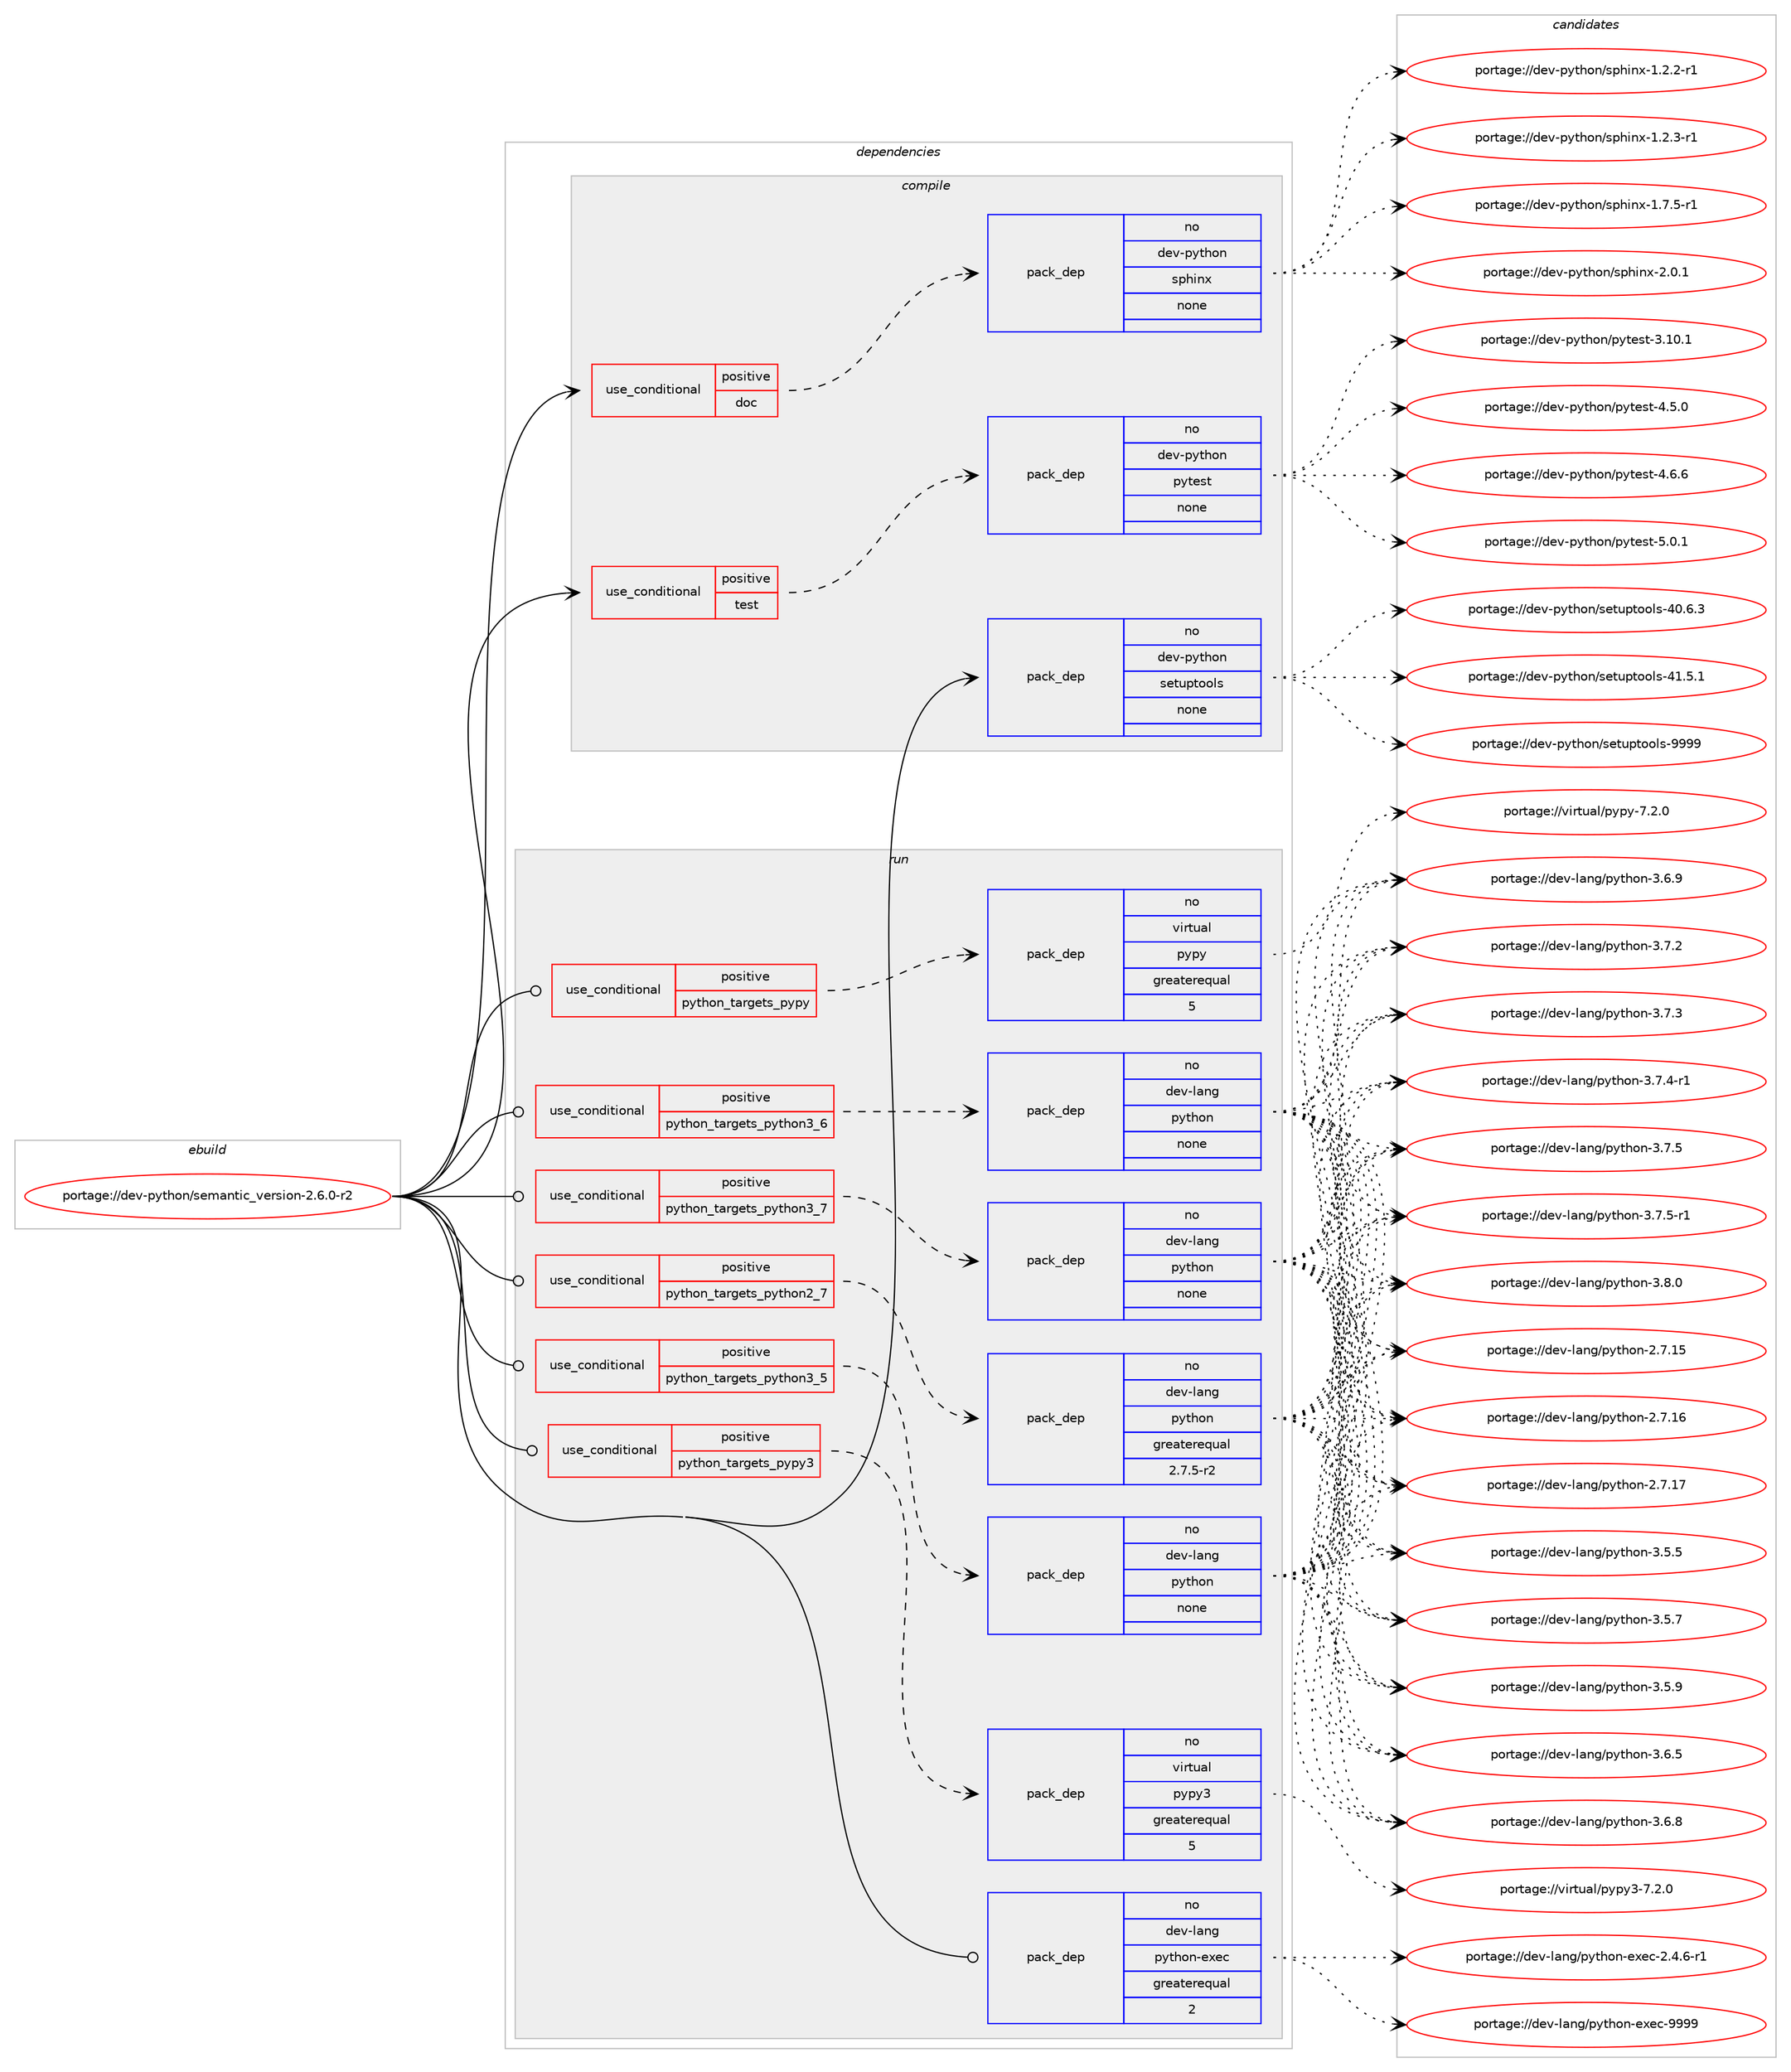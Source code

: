 digraph prolog {

# *************
# Graph options
# *************

newrank=true;
concentrate=true;
compound=true;
graph [rankdir=LR,fontname=Helvetica,fontsize=10,ranksep=1.5];#, ranksep=2.5, nodesep=0.2];
edge  [arrowhead=vee];
node  [fontname=Helvetica,fontsize=10];

# **********
# The ebuild
# **********

subgraph cluster_leftcol {
color=gray;
rank=same;
label=<<i>ebuild</i>>;
id [label="portage://dev-python/semantic_version-2.6.0-r2", color=red, width=4, href="../dev-python/semantic_version-2.6.0-r2.svg"];
}

# ****************
# The dependencies
# ****************

subgraph cluster_midcol {
color=gray;
label=<<i>dependencies</i>>;
subgraph cluster_compile {
fillcolor="#eeeeee";
style=filled;
label=<<i>compile</i>>;
subgraph cond38459 {
dependency171734 [label=<<TABLE BORDER="0" CELLBORDER="1" CELLSPACING="0" CELLPADDING="4"><TR><TD ROWSPAN="3" CELLPADDING="10">use_conditional</TD></TR><TR><TD>positive</TD></TR><TR><TD>doc</TD></TR></TABLE>>, shape=none, color=red];
subgraph pack129872 {
dependency171735 [label=<<TABLE BORDER="0" CELLBORDER="1" CELLSPACING="0" CELLPADDING="4" WIDTH="220"><TR><TD ROWSPAN="6" CELLPADDING="30">pack_dep</TD></TR><TR><TD WIDTH="110">no</TD></TR><TR><TD>dev-python</TD></TR><TR><TD>sphinx</TD></TR><TR><TD>none</TD></TR><TR><TD></TD></TR></TABLE>>, shape=none, color=blue];
}
dependency171734:e -> dependency171735:w [weight=20,style="dashed",arrowhead="vee"];
}
id:e -> dependency171734:w [weight=20,style="solid",arrowhead="vee"];
subgraph cond38460 {
dependency171736 [label=<<TABLE BORDER="0" CELLBORDER="1" CELLSPACING="0" CELLPADDING="4"><TR><TD ROWSPAN="3" CELLPADDING="10">use_conditional</TD></TR><TR><TD>positive</TD></TR><TR><TD>test</TD></TR></TABLE>>, shape=none, color=red];
subgraph pack129873 {
dependency171737 [label=<<TABLE BORDER="0" CELLBORDER="1" CELLSPACING="0" CELLPADDING="4" WIDTH="220"><TR><TD ROWSPAN="6" CELLPADDING="30">pack_dep</TD></TR><TR><TD WIDTH="110">no</TD></TR><TR><TD>dev-python</TD></TR><TR><TD>pytest</TD></TR><TR><TD>none</TD></TR><TR><TD></TD></TR></TABLE>>, shape=none, color=blue];
}
dependency171736:e -> dependency171737:w [weight=20,style="dashed",arrowhead="vee"];
}
id:e -> dependency171736:w [weight=20,style="solid",arrowhead="vee"];
subgraph pack129874 {
dependency171738 [label=<<TABLE BORDER="0" CELLBORDER="1" CELLSPACING="0" CELLPADDING="4" WIDTH="220"><TR><TD ROWSPAN="6" CELLPADDING="30">pack_dep</TD></TR><TR><TD WIDTH="110">no</TD></TR><TR><TD>dev-python</TD></TR><TR><TD>setuptools</TD></TR><TR><TD>none</TD></TR><TR><TD></TD></TR></TABLE>>, shape=none, color=blue];
}
id:e -> dependency171738:w [weight=20,style="solid",arrowhead="vee"];
}
subgraph cluster_compileandrun {
fillcolor="#eeeeee";
style=filled;
label=<<i>compile and run</i>>;
}
subgraph cluster_run {
fillcolor="#eeeeee";
style=filled;
label=<<i>run</i>>;
subgraph cond38461 {
dependency171739 [label=<<TABLE BORDER="0" CELLBORDER="1" CELLSPACING="0" CELLPADDING="4"><TR><TD ROWSPAN="3" CELLPADDING="10">use_conditional</TD></TR><TR><TD>positive</TD></TR><TR><TD>python_targets_pypy</TD></TR></TABLE>>, shape=none, color=red];
subgraph pack129875 {
dependency171740 [label=<<TABLE BORDER="0" CELLBORDER="1" CELLSPACING="0" CELLPADDING="4" WIDTH="220"><TR><TD ROWSPAN="6" CELLPADDING="30">pack_dep</TD></TR><TR><TD WIDTH="110">no</TD></TR><TR><TD>virtual</TD></TR><TR><TD>pypy</TD></TR><TR><TD>greaterequal</TD></TR><TR><TD>5</TD></TR></TABLE>>, shape=none, color=blue];
}
dependency171739:e -> dependency171740:w [weight=20,style="dashed",arrowhead="vee"];
}
id:e -> dependency171739:w [weight=20,style="solid",arrowhead="odot"];
subgraph cond38462 {
dependency171741 [label=<<TABLE BORDER="0" CELLBORDER="1" CELLSPACING="0" CELLPADDING="4"><TR><TD ROWSPAN="3" CELLPADDING="10">use_conditional</TD></TR><TR><TD>positive</TD></TR><TR><TD>python_targets_pypy3</TD></TR></TABLE>>, shape=none, color=red];
subgraph pack129876 {
dependency171742 [label=<<TABLE BORDER="0" CELLBORDER="1" CELLSPACING="0" CELLPADDING="4" WIDTH="220"><TR><TD ROWSPAN="6" CELLPADDING="30">pack_dep</TD></TR><TR><TD WIDTH="110">no</TD></TR><TR><TD>virtual</TD></TR><TR><TD>pypy3</TD></TR><TR><TD>greaterequal</TD></TR><TR><TD>5</TD></TR></TABLE>>, shape=none, color=blue];
}
dependency171741:e -> dependency171742:w [weight=20,style="dashed",arrowhead="vee"];
}
id:e -> dependency171741:w [weight=20,style="solid",arrowhead="odot"];
subgraph cond38463 {
dependency171743 [label=<<TABLE BORDER="0" CELLBORDER="1" CELLSPACING="0" CELLPADDING="4"><TR><TD ROWSPAN="3" CELLPADDING="10">use_conditional</TD></TR><TR><TD>positive</TD></TR><TR><TD>python_targets_python2_7</TD></TR></TABLE>>, shape=none, color=red];
subgraph pack129877 {
dependency171744 [label=<<TABLE BORDER="0" CELLBORDER="1" CELLSPACING="0" CELLPADDING="4" WIDTH="220"><TR><TD ROWSPAN="6" CELLPADDING="30">pack_dep</TD></TR><TR><TD WIDTH="110">no</TD></TR><TR><TD>dev-lang</TD></TR><TR><TD>python</TD></TR><TR><TD>greaterequal</TD></TR><TR><TD>2.7.5-r2</TD></TR></TABLE>>, shape=none, color=blue];
}
dependency171743:e -> dependency171744:w [weight=20,style="dashed",arrowhead="vee"];
}
id:e -> dependency171743:w [weight=20,style="solid",arrowhead="odot"];
subgraph cond38464 {
dependency171745 [label=<<TABLE BORDER="0" CELLBORDER="1" CELLSPACING="0" CELLPADDING="4"><TR><TD ROWSPAN="3" CELLPADDING="10">use_conditional</TD></TR><TR><TD>positive</TD></TR><TR><TD>python_targets_python3_5</TD></TR></TABLE>>, shape=none, color=red];
subgraph pack129878 {
dependency171746 [label=<<TABLE BORDER="0" CELLBORDER="1" CELLSPACING="0" CELLPADDING="4" WIDTH="220"><TR><TD ROWSPAN="6" CELLPADDING="30">pack_dep</TD></TR><TR><TD WIDTH="110">no</TD></TR><TR><TD>dev-lang</TD></TR><TR><TD>python</TD></TR><TR><TD>none</TD></TR><TR><TD></TD></TR></TABLE>>, shape=none, color=blue];
}
dependency171745:e -> dependency171746:w [weight=20,style="dashed",arrowhead="vee"];
}
id:e -> dependency171745:w [weight=20,style="solid",arrowhead="odot"];
subgraph cond38465 {
dependency171747 [label=<<TABLE BORDER="0" CELLBORDER="1" CELLSPACING="0" CELLPADDING="4"><TR><TD ROWSPAN="3" CELLPADDING="10">use_conditional</TD></TR><TR><TD>positive</TD></TR><TR><TD>python_targets_python3_6</TD></TR></TABLE>>, shape=none, color=red];
subgraph pack129879 {
dependency171748 [label=<<TABLE BORDER="0" CELLBORDER="1" CELLSPACING="0" CELLPADDING="4" WIDTH="220"><TR><TD ROWSPAN="6" CELLPADDING="30">pack_dep</TD></TR><TR><TD WIDTH="110">no</TD></TR><TR><TD>dev-lang</TD></TR><TR><TD>python</TD></TR><TR><TD>none</TD></TR><TR><TD></TD></TR></TABLE>>, shape=none, color=blue];
}
dependency171747:e -> dependency171748:w [weight=20,style="dashed",arrowhead="vee"];
}
id:e -> dependency171747:w [weight=20,style="solid",arrowhead="odot"];
subgraph cond38466 {
dependency171749 [label=<<TABLE BORDER="0" CELLBORDER="1" CELLSPACING="0" CELLPADDING="4"><TR><TD ROWSPAN="3" CELLPADDING="10">use_conditional</TD></TR><TR><TD>positive</TD></TR><TR><TD>python_targets_python3_7</TD></TR></TABLE>>, shape=none, color=red];
subgraph pack129880 {
dependency171750 [label=<<TABLE BORDER="0" CELLBORDER="1" CELLSPACING="0" CELLPADDING="4" WIDTH="220"><TR><TD ROWSPAN="6" CELLPADDING="30">pack_dep</TD></TR><TR><TD WIDTH="110">no</TD></TR><TR><TD>dev-lang</TD></TR><TR><TD>python</TD></TR><TR><TD>none</TD></TR><TR><TD></TD></TR></TABLE>>, shape=none, color=blue];
}
dependency171749:e -> dependency171750:w [weight=20,style="dashed",arrowhead="vee"];
}
id:e -> dependency171749:w [weight=20,style="solid",arrowhead="odot"];
subgraph pack129881 {
dependency171751 [label=<<TABLE BORDER="0" CELLBORDER="1" CELLSPACING="0" CELLPADDING="4" WIDTH="220"><TR><TD ROWSPAN="6" CELLPADDING="30">pack_dep</TD></TR><TR><TD WIDTH="110">no</TD></TR><TR><TD>dev-lang</TD></TR><TR><TD>python-exec</TD></TR><TR><TD>greaterequal</TD></TR><TR><TD>2</TD></TR></TABLE>>, shape=none, color=blue];
}
id:e -> dependency171751:w [weight=20,style="solid",arrowhead="odot"];
}
}

# **************
# The candidates
# **************

subgraph cluster_choices {
rank=same;
color=gray;
label=<<i>candidates</i>>;

subgraph choice129872 {
color=black;
nodesep=1;
choiceportage10010111845112121116104111110471151121041051101204549465046504511449 [label="portage://dev-python/sphinx-1.2.2-r1", color=red, width=4,href="../dev-python/sphinx-1.2.2-r1.svg"];
choiceportage10010111845112121116104111110471151121041051101204549465046514511449 [label="portage://dev-python/sphinx-1.2.3-r1", color=red, width=4,href="../dev-python/sphinx-1.2.3-r1.svg"];
choiceportage10010111845112121116104111110471151121041051101204549465546534511449 [label="portage://dev-python/sphinx-1.7.5-r1", color=red, width=4,href="../dev-python/sphinx-1.7.5-r1.svg"];
choiceportage1001011184511212111610411111047115112104105110120455046484649 [label="portage://dev-python/sphinx-2.0.1", color=red, width=4,href="../dev-python/sphinx-2.0.1.svg"];
dependency171735:e -> choiceportage10010111845112121116104111110471151121041051101204549465046504511449:w [style=dotted,weight="100"];
dependency171735:e -> choiceportage10010111845112121116104111110471151121041051101204549465046514511449:w [style=dotted,weight="100"];
dependency171735:e -> choiceportage10010111845112121116104111110471151121041051101204549465546534511449:w [style=dotted,weight="100"];
dependency171735:e -> choiceportage1001011184511212111610411111047115112104105110120455046484649:w [style=dotted,weight="100"];
}
subgraph choice129873 {
color=black;
nodesep=1;
choiceportage100101118451121211161041111104711212111610111511645514649484649 [label="portage://dev-python/pytest-3.10.1", color=red, width=4,href="../dev-python/pytest-3.10.1.svg"];
choiceportage1001011184511212111610411111047112121116101115116455246534648 [label="portage://dev-python/pytest-4.5.0", color=red, width=4,href="../dev-python/pytest-4.5.0.svg"];
choiceportage1001011184511212111610411111047112121116101115116455246544654 [label="portage://dev-python/pytest-4.6.6", color=red, width=4,href="../dev-python/pytest-4.6.6.svg"];
choiceportage1001011184511212111610411111047112121116101115116455346484649 [label="portage://dev-python/pytest-5.0.1", color=red, width=4,href="../dev-python/pytest-5.0.1.svg"];
dependency171737:e -> choiceportage100101118451121211161041111104711212111610111511645514649484649:w [style=dotted,weight="100"];
dependency171737:e -> choiceportage1001011184511212111610411111047112121116101115116455246534648:w [style=dotted,weight="100"];
dependency171737:e -> choiceportage1001011184511212111610411111047112121116101115116455246544654:w [style=dotted,weight="100"];
dependency171737:e -> choiceportage1001011184511212111610411111047112121116101115116455346484649:w [style=dotted,weight="100"];
}
subgraph choice129874 {
color=black;
nodesep=1;
choiceportage100101118451121211161041111104711510111611711211611111110811545524846544651 [label="portage://dev-python/setuptools-40.6.3", color=red, width=4,href="../dev-python/setuptools-40.6.3.svg"];
choiceportage100101118451121211161041111104711510111611711211611111110811545524946534649 [label="portage://dev-python/setuptools-41.5.1", color=red, width=4,href="../dev-python/setuptools-41.5.1.svg"];
choiceportage10010111845112121116104111110471151011161171121161111111081154557575757 [label="portage://dev-python/setuptools-9999", color=red, width=4,href="../dev-python/setuptools-9999.svg"];
dependency171738:e -> choiceportage100101118451121211161041111104711510111611711211611111110811545524846544651:w [style=dotted,weight="100"];
dependency171738:e -> choiceportage100101118451121211161041111104711510111611711211611111110811545524946534649:w [style=dotted,weight="100"];
dependency171738:e -> choiceportage10010111845112121116104111110471151011161171121161111111081154557575757:w [style=dotted,weight="100"];
}
subgraph choice129875 {
color=black;
nodesep=1;
choiceportage1181051141161179710847112121112121455546504648 [label="portage://virtual/pypy-7.2.0", color=red, width=4,href="../virtual/pypy-7.2.0.svg"];
dependency171740:e -> choiceportage1181051141161179710847112121112121455546504648:w [style=dotted,weight="100"];
}
subgraph choice129876 {
color=black;
nodesep=1;
choiceportage118105114116117971084711212111212151455546504648 [label="portage://virtual/pypy3-7.2.0", color=red, width=4,href="../virtual/pypy3-7.2.0.svg"];
dependency171742:e -> choiceportage118105114116117971084711212111212151455546504648:w [style=dotted,weight="100"];
}
subgraph choice129877 {
color=black;
nodesep=1;
choiceportage10010111845108971101034711212111610411111045504655464953 [label="portage://dev-lang/python-2.7.15", color=red, width=4,href="../dev-lang/python-2.7.15.svg"];
choiceportage10010111845108971101034711212111610411111045504655464954 [label="portage://dev-lang/python-2.7.16", color=red, width=4,href="../dev-lang/python-2.7.16.svg"];
choiceportage10010111845108971101034711212111610411111045504655464955 [label="portage://dev-lang/python-2.7.17", color=red, width=4,href="../dev-lang/python-2.7.17.svg"];
choiceportage100101118451089711010347112121116104111110455146534653 [label="portage://dev-lang/python-3.5.5", color=red, width=4,href="../dev-lang/python-3.5.5.svg"];
choiceportage100101118451089711010347112121116104111110455146534655 [label="portage://dev-lang/python-3.5.7", color=red, width=4,href="../dev-lang/python-3.5.7.svg"];
choiceportage100101118451089711010347112121116104111110455146534657 [label="portage://dev-lang/python-3.5.9", color=red, width=4,href="../dev-lang/python-3.5.9.svg"];
choiceportage100101118451089711010347112121116104111110455146544653 [label="portage://dev-lang/python-3.6.5", color=red, width=4,href="../dev-lang/python-3.6.5.svg"];
choiceportage100101118451089711010347112121116104111110455146544656 [label="portage://dev-lang/python-3.6.8", color=red, width=4,href="../dev-lang/python-3.6.8.svg"];
choiceportage100101118451089711010347112121116104111110455146544657 [label="portage://dev-lang/python-3.6.9", color=red, width=4,href="../dev-lang/python-3.6.9.svg"];
choiceportage100101118451089711010347112121116104111110455146554650 [label="portage://dev-lang/python-3.7.2", color=red, width=4,href="../dev-lang/python-3.7.2.svg"];
choiceportage100101118451089711010347112121116104111110455146554651 [label="portage://dev-lang/python-3.7.3", color=red, width=4,href="../dev-lang/python-3.7.3.svg"];
choiceportage1001011184510897110103471121211161041111104551465546524511449 [label="portage://dev-lang/python-3.7.4-r1", color=red, width=4,href="../dev-lang/python-3.7.4-r1.svg"];
choiceportage100101118451089711010347112121116104111110455146554653 [label="portage://dev-lang/python-3.7.5", color=red, width=4,href="../dev-lang/python-3.7.5.svg"];
choiceportage1001011184510897110103471121211161041111104551465546534511449 [label="portage://dev-lang/python-3.7.5-r1", color=red, width=4,href="../dev-lang/python-3.7.5-r1.svg"];
choiceportage100101118451089711010347112121116104111110455146564648 [label="portage://dev-lang/python-3.8.0", color=red, width=4,href="../dev-lang/python-3.8.0.svg"];
dependency171744:e -> choiceportage10010111845108971101034711212111610411111045504655464953:w [style=dotted,weight="100"];
dependency171744:e -> choiceportage10010111845108971101034711212111610411111045504655464954:w [style=dotted,weight="100"];
dependency171744:e -> choiceportage10010111845108971101034711212111610411111045504655464955:w [style=dotted,weight="100"];
dependency171744:e -> choiceportage100101118451089711010347112121116104111110455146534653:w [style=dotted,weight="100"];
dependency171744:e -> choiceportage100101118451089711010347112121116104111110455146534655:w [style=dotted,weight="100"];
dependency171744:e -> choiceportage100101118451089711010347112121116104111110455146534657:w [style=dotted,weight="100"];
dependency171744:e -> choiceportage100101118451089711010347112121116104111110455146544653:w [style=dotted,weight="100"];
dependency171744:e -> choiceportage100101118451089711010347112121116104111110455146544656:w [style=dotted,weight="100"];
dependency171744:e -> choiceportage100101118451089711010347112121116104111110455146544657:w [style=dotted,weight="100"];
dependency171744:e -> choiceportage100101118451089711010347112121116104111110455146554650:w [style=dotted,weight="100"];
dependency171744:e -> choiceportage100101118451089711010347112121116104111110455146554651:w [style=dotted,weight="100"];
dependency171744:e -> choiceportage1001011184510897110103471121211161041111104551465546524511449:w [style=dotted,weight="100"];
dependency171744:e -> choiceportage100101118451089711010347112121116104111110455146554653:w [style=dotted,weight="100"];
dependency171744:e -> choiceportage1001011184510897110103471121211161041111104551465546534511449:w [style=dotted,weight="100"];
dependency171744:e -> choiceportage100101118451089711010347112121116104111110455146564648:w [style=dotted,weight="100"];
}
subgraph choice129878 {
color=black;
nodesep=1;
choiceportage10010111845108971101034711212111610411111045504655464953 [label="portage://dev-lang/python-2.7.15", color=red, width=4,href="../dev-lang/python-2.7.15.svg"];
choiceportage10010111845108971101034711212111610411111045504655464954 [label="portage://dev-lang/python-2.7.16", color=red, width=4,href="../dev-lang/python-2.7.16.svg"];
choiceportage10010111845108971101034711212111610411111045504655464955 [label="portage://dev-lang/python-2.7.17", color=red, width=4,href="../dev-lang/python-2.7.17.svg"];
choiceportage100101118451089711010347112121116104111110455146534653 [label="portage://dev-lang/python-3.5.5", color=red, width=4,href="../dev-lang/python-3.5.5.svg"];
choiceportage100101118451089711010347112121116104111110455146534655 [label="portage://dev-lang/python-3.5.7", color=red, width=4,href="../dev-lang/python-3.5.7.svg"];
choiceportage100101118451089711010347112121116104111110455146534657 [label="portage://dev-lang/python-3.5.9", color=red, width=4,href="../dev-lang/python-3.5.9.svg"];
choiceportage100101118451089711010347112121116104111110455146544653 [label="portage://dev-lang/python-3.6.5", color=red, width=4,href="../dev-lang/python-3.6.5.svg"];
choiceportage100101118451089711010347112121116104111110455146544656 [label="portage://dev-lang/python-3.6.8", color=red, width=4,href="../dev-lang/python-3.6.8.svg"];
choiceportage100101118451089711010347112121116104111110455146544657 [label="portage://dev-lang/python-3.6.9", color=red, width=4,href="../dev-lang/python-3.6.9.svg"];
choiceportage100101118451089711010347112121116104111110455146554650 [label="portage://dev-lang/python-3.7.2", color=red, width=4,href="../dev-lang/python-3.7.2.svg"];
choiceportage100101118451089711010347112121116104111110455146554651 [label="portage://dev-lang/python-3.7.3", color=red, width=4,href="../dev-lang/python-3.7.3.svg"];
choiceportage1001011184510897110103471121211161041111104551465546524511449 [label="portage://dev-lang/python-3.7.4-r1", color=red, width=4,href="../dev-lang/python-3.7.4-r1.svg"];
choiceportage100101118451089711010347112121116104111110455146554653 [label="portage://dev-lang/python-3.7.5", color=red, width=4,href="../dev-lang/python-3.7.5.svg"];
choiceportage1001011184510897110103471121211161041111104551465546534511449 [label="portage://dev-lang/python-3.7.5-r1", color=red, width=4,href="../dev-lang/python-3.7.5-r1.svg"];
choiceportage100101118451089711010347112121116104111110455146564648 [label="portage://dev-lang/python-3.8.0", color=red, width=4,href="../dev-lang/python-3.8.0.svg"];
dependency171746:e -> choiceportage10010111845108971101034711212111610411111045504655464953:w [style=dotted,weight="100"];
dependency171746:e -> choiceportage10010111845108971101034711212111610411111045504655464954:w [style=dotted,weight="100"];
dependency171746:e -> choiceportage10010111845108971101034711212111610411111045504655464955:w [style=dotted,weight="100"];
dependency171746:e -> choiceportage100101118451089711010347112121116104111110455146534653:w [style=dotted,weight="100"];
dependency171746:e -> choiceportage100101118451089711010347112121116104111110455146534655:w [style=dotted,weight="100"];
dependency171746:e -> choiceportage100101118451089711010347112121116104111110455146534657:w [style=dotted,weight="100"];
dependency171746:e -> choiceportage100101118451089711010347112121116104111110455146544653:w [style=dotted,weight="100"];
dependency171746:e -> choiceportage100101118451089711010347112121116104111110455146544656:w [style=dotted,weight="100"];
dependency171746:e -> choiceportage100101118451089711010347112121116104111110455146544657:w [style=dotted,weight="100"];
dependency171746:e -> choiceportage100101118451089711010347112121116104111110455146554650:w [style=dotted,weight="100"];
dependency171746:e -> choiceportage100101118451089711010347112121116104111110455146554651:w [style=dotted,weight="100"];
dependency171746:e -> choiceportage1001011184510897110103471121211161041111104551465546524511449:w [style=dotted,weight="100"];
dependency171746:e -> choiceportage100101118451089711010347112121116104111110455146554653:w [style=dotted,weight="100"];
dependency171746:e -> choiceportage1001011184510897110103471121211161041111104551465546534511449:w [style=dotted,weight="100"];
dependency171746:e -> choiceportage100101118451089711010347112121116104111110455146564648:w [style=dotted,weight="100"];
}
subgraph choice129879 {
color=black;
nodesep=1;
choiceportage10010111845108971101034711212111610411111045504655464953 [label="portage://dev-lang/python-2.7.15", color=red, width=4,href="../dev-lang/python-2.7.15.svg"];
choiceportage10010111845108971101034711212111610411111045504655464954 [label="portage://dev-lang/python-2.7.16", color=red, width=4,href="../dev-lang/python-2.7.16.svg"];
choiceportage10010111845108971101034711212111610411111045504655464955 [label="portage://dev-lang/python-2.7.17", color=red, width=4,href="../dev-lang/python-2.7.17.svg"];
choiceportage100101118451089711010347112121116104111110455146534653 [label="portage://dev-lang/python-3.5.5", color=red, width=4,href="../dev-lang/python-3.5.5.svg"];
choiceportage100101118451089711010347112121116104111110455146534655 [label="portage://dev-lang/python-3.5.7", color=red, width=4,href="../dev-lang/python-3.5.7.svg"];
choiceportage100101118451089711010347112121116104111110455146534657 [label="portage://dev-lang/python-3.5.9", color=red, width=4,href="../dev-lang/python-3.5.9.svg"];
choiceportage100101118451089711010347112121116104111110455146544653 [label="portage://dev-lang/python-3.6.5", color=red, width=4,href="../dev-lang/python-3.6.5.svg"];
choiceportage100101118451089711010347112121116104111110455146544656 [label="portage://dev-lang/python-3.6.8", color=red, width=4,href="../dev-lang/python-3.6.8.svg"];
choiceportage100101118451089711010347112121116104111110455146544657 [label="portage://dev-lang/python-3.6.9", color=red, width=4,href="../dev-lang/python-3.6.9.svg"];
choiceportage100101118451089711010347112121116104111110455146554650 [label="portage://dev-lang/python-3.7.2", color=red, width=4,href="../dev-lang/python-3.7.2.svg"];
choiceportage100101118451089711010347112121116104111110455146554651 [label="portage://dev-lang/python-3.7.3", color=red, width=4,href="../dev-lang/python-3.7.3.svg"];
choiceportage1001011184510897110103471121211161041111104551465546524511449 [label="portage://dev-lang/python-3.7.4-r1", color=red, width=4,href="../dev-lang/python-3.7.4-r1.svg"];
choiceportage100101118451089711010347112121116104111110455146554653 [label="portage://dev-lang/python-3.7.5", color=red, width=4,href="../dev-lang/python-3.7.5.svg"];
choiceportage1001011184510897110103471121211161041111104551465546534511449 [label="portage://dev-lang/python-3.7.5-r1", color=red, width=4,href="../dev-lang/python-3.7.5-r1.svg"];
choiceportage100101118451089711010347112121116104111110455146564648 [label="portage://dev-lang/python-3.8.0", color=red, width=4,href="../dev-lang/python-3.8.0.svg"];
dependency171748:e -> choiceportage10010111845108971101034711212111610411111045504655464953:w [style=dotted,weight="100"];
dependency171748:e -> choiceportage10010111845108971101034711212111610411111045504655464954:w [style=dotted,weight="100"];
dependency171748:e -> choiceportage10010111845108971101034711212111610411111045504655464955:w [style=dotted,weight="100"];
dependency171748:e -> choiceportage100101118451089711010347112121116104111110455146534653:w [style=dotted,weight="100"];
dependency171748:e -> choiceportage100101118451089711010347112121116104111110455146534655:w [style=dotted,weight="100"];
dependency171748:e -> choiceportage100101118451089711010347112121116104111110455146534657:w [style=dotted,weight="100"];
dependency171748:e -> choiceportage100101118451089711010347112121116104111110455146544653:w [style=dotted,weight="100"];
dependency171748:e -> choiceportage100101118451089711010347112121116104111110455146544656:w [style=dotted,weight="100"];
dependency171748:e -> choiceportage100101118451089711010347112121116104111110455146544657:w [style=dotted,weight="100"];
dependency171748:e -> choiceportage100101118451089711010347112121116104111110455146554650:w [style=dotted,weight="100"];
dependency171748:e -> choiceportage100101118451089711010347112121116104111110455146554651:w [style=dotted,weight="100"];
dependency171748:e -> choiceportage1001011184510897110103471121211161041111104551465546524511449:w [style=dotted,weight="100"];
dependency171748:e -> choiceportage100101118451089711010347112121116104111110455146554653:w [style=dotted,weight="100"];
dependency171748:e -> choiceportage1001011184510897110103471121211161041111104551465546534511449:w [style=dotted,weight="100"];
dependency171748:e -> choiceportage100101118451089711010347112121116104111110455146564648:w [style=dotted,weight="100"];
}
subgraph choice129880 {
color=black;
nodesep=1;
choiceportage10010111845108971101034711212111610411111045504655464953 [label="portage://dev-lang/python-2.7.15", color=red, width=4,href="../dev-lang/python-2.7.15.svg"];
choiceportage10010111845108971101034711212111610411111045504655464954 [label="portage://dev-lang/python-2.7.16", color=red, width=4,href="../dev-lang/python-2.7.16.svg"];
choiceportage10010111845108971101034711212111610411111045504655464955 [label="portage://dev-lang/python-2.7.17", color=red, width=4,href="../dev-lang/python-2.7.17.svg"];
choiceportage100101118451089711010347112121116104111110455146534653 [label="portage://dev-lang/python-3.5.5", color=red, width=4,href="../dev-lang/python-3.5.5.svg"];
choiceportage100101118451089711010347112121116104111110455146534655 [label="portage://dev-lang/python-3.5.7", color=red, width=4,href="../dev-lang/python-3.5.7.svg"];
choiceportage100101118451089711010347112121116104111110455146534657 [label="portage://dev-lang/python-3.5.9", color=red, width=4,href="../dev-lang/python-3.5.9.svg"];
choiceportage100101118451089711010347112121116104111110455146544653 [label="portage://dev-lang/python-3.6.5", color=red, width=4,href="../dev-lang/python-3.6.5.svg"];
choiceportage100101118451089711010347112121116104111110455146544656 [label="portage://dev-lang/python-3.6.8", color=red, width=4,href="../dev-lang/python-3.6.8.svg"];
choiceportage100101118451089711010347112121116104111110455146544657 [label="portage://dev-lang/python-3.6.9", color=red, width=4,href="../dev-lang/python-3.6.9.svg"];
choiceportage100101118451089711010347112121116104111110455146554650 [label="portage://dev-lang/python-3.7.2", color=red, width=4,href="../dev-lang/python-3.7.2.svg"];
choiceportage100101118451089711010347112121116104111110455146554651 [label="portage://dev-lang/python-3.7.3", color=red, width=4,href="../dev-lang/python-3.7.3.svg"];
choiceportage1001011184510897110103471121211161041111104551465546524511449 [label="portage://dev-lang/python-3.7.4-r1", color=red, width=4,href="../dev-lang/python-3.7.4-r1.svg"];
choiceportage100101118451089711010347112121116104111110455146554653 [label="portage://dev-lang/python-3.7.5", color=red, width=4,href="../dev-lang/python-3.7.5.svg"];
choiceportage1001011184510897110103471121211161041111104551465546534511449 [label="portage://dev-lang/python-3.7.5-r1", color=red, width=4,href="../dev-lang/python-3.7.5-r1.svg"];
choiceportage100101118451089711010347112121116104111110455146564648 [label="portage://dev-lang/python-3.8.0", color=red, width=4,href="../dev-lang/python-3.8.0.svg"];
dependency171750:e -> choiceportage10010111845108971101034711212111610411111045504655464953:w [style=dotted,weight="100"];
dependency171750:e -> choiceportage10010111845108971101034711212111610411111045504655464954:w [style=dotted,weight="100"];
dependency171750:e -> choiceportage10010111845108971101034711212111610411111045504655464955:w [style=dotted,weight="100"];
dependency171750:e -> choiceportage100101118451089711010347112121116104111110455146534653:w [style=dotted,weight="100"];
dependency171750:e -> choiceportage100101118451089711010347112121116104111110455146534655:w [style=dotted,weight="100"];
dependency171750:e -> choiceportage100101118451089711010347112121116104111110455146534657:w [style=dotted,weight="100"];
dependency171750:e -> choiceportage100101118451089711010347112121116104111110455146544653:w [style=dotted,weight="100"];
dependency171750:e -> choiceportage100101118451089711010347112121116104111110455146544656:w [style=dotted,weight="100"];
dependency171750:e -> choiceportage100101118451089711010347112121116104111110455146544657:w [style=dotted,weight="100"];
dependency171750:e -> choiceportage100101118451089711010347112121116104111110455146554650:w [style=dotted,weight="100"];
dependency171750:e -> choiceportage100101118451089711010347112121116104111110455146554651:w [style=dotted,weight="100"];
dependency171750:e -> choiceportage1001011184510897110103471121211161041111104551465546524511449:w [style=dotted,weight="100"];
dependency171750:e -> choiceportage100101118451089711010347112121116104111110455146554653:w [style=dotted,weight="100"];
dependency171750:e -> choiceportage1001011184510897110103471121211161041111104551465546534511449:w [style=dotted,weight="100"];
dependency171750:e -> choiceportage100101118451089711010347112121116104111110455146564648:w [style=dotted,weight="100"];
}
subgraph choice129881 {
color=black;
nodesep=1;
choiceportage10010111845108971101034711212111610411111045101120101994550465246544511449 [label="portage://dev-lang/python-exec-2.4.6-r1", color=red, width=4,href="../dev-lang/python-exec-2.4.6-r1.svg"];
choiceportage10010111845108971101034711212111610411111045101120101994557575757 [label="portage://dev-lang/python-exec-9999", color=red, width=4,href="../dev-lang/python-exec-9999.svg"];
dependency171751:e -> choiceportage10010111845108971101034711212111610411111045101120101994550465246544511449:w [style=dotted,weight="100"];
dependency171751:e -> choiceportage10010111845108971101034711212111610411111045101120101994557575757:w [style=dotted,weight="100"];
}
}

}

